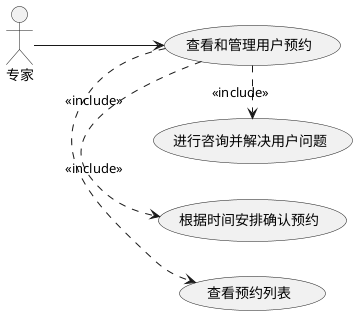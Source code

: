 @startuml
left to right direction
actor 专家

usecase (查看和管理用户预约) as UC
usecase (查看预约列表) as UC1
usecase (根据时间安排确认预约) as UC2
usecase (进行咨询并解决用户问题) as UC3

专家 --> UC

UC .> UC1 : <<include>>
UC .> UC2 : <<include>>
UC .> UC3 : <<include>>
@enduml